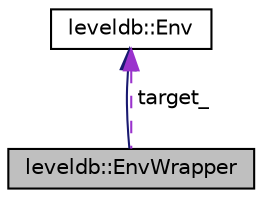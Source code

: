digraph "leveldb::EnvWrapper"
{
  edge [fontname="Helvetica",fontsize="10",labelfontname="Helvetica",labelfontsize="10"];
  node [fontname="Helvetica",fontsize="10",shape=record];
  Node1 [label="leveldb::EnvWrapper",height=0.2,width=0.4,color="black", fillcolor="grey75", style="filled" fontcolor="black"];
  Node2 -> Node1 [dir="back",color="midnightblue",fontsize="10",style="solid",fontname="Helvetica"];
  Node2 [label="leveldb::Env",height=0.2,width=0.4,color="black", fillcolor="white", style="filled",URL="$classleveldb_1_1_env.html"];
  Node2 -> Node1 [dir="back",color="darkorchid3",fontsize="10",style="dashed",label=" target_" ,fontname="Helvetica"];
}
